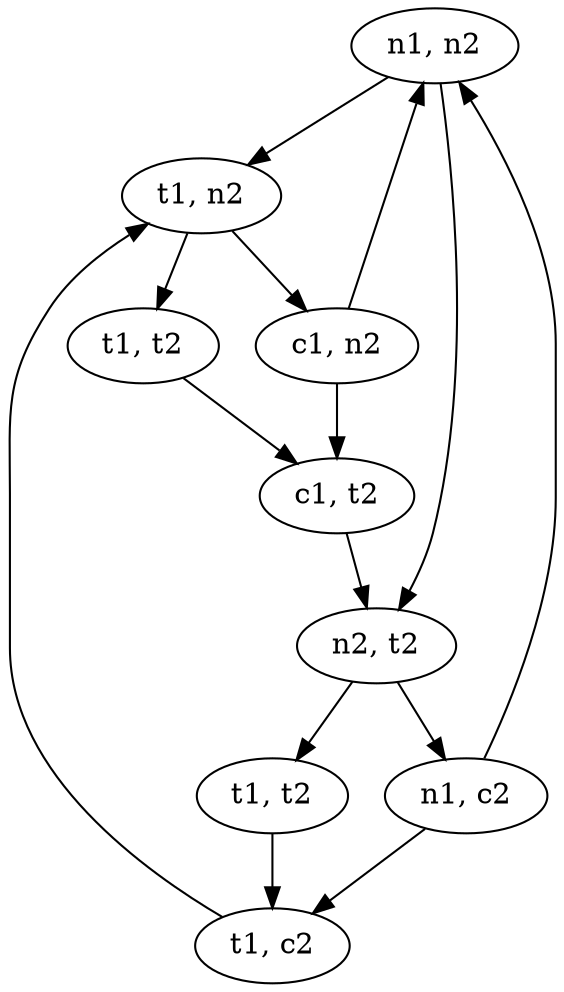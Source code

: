 digraph {
    0 -> {1 5}
    1 -> {2 4}
    2 -> 3
    3 -> 5
    4 -> {0 3}
    5 -> {6 8}
    6 -> 7
    7 -> 1
    8 -> {0 7}
    0 [label="n1, n2"]
    1 [label="t1, n2"]
    2 [label="t1, t2"]
    3 [label="c1, t2"]
    4 [label="c1, n2"]
    5 [label="n2, t2"]
    6 [label="t1, t2"]
    7 [label="t1, c2"]
    8 [label="n1, c2"]
}
